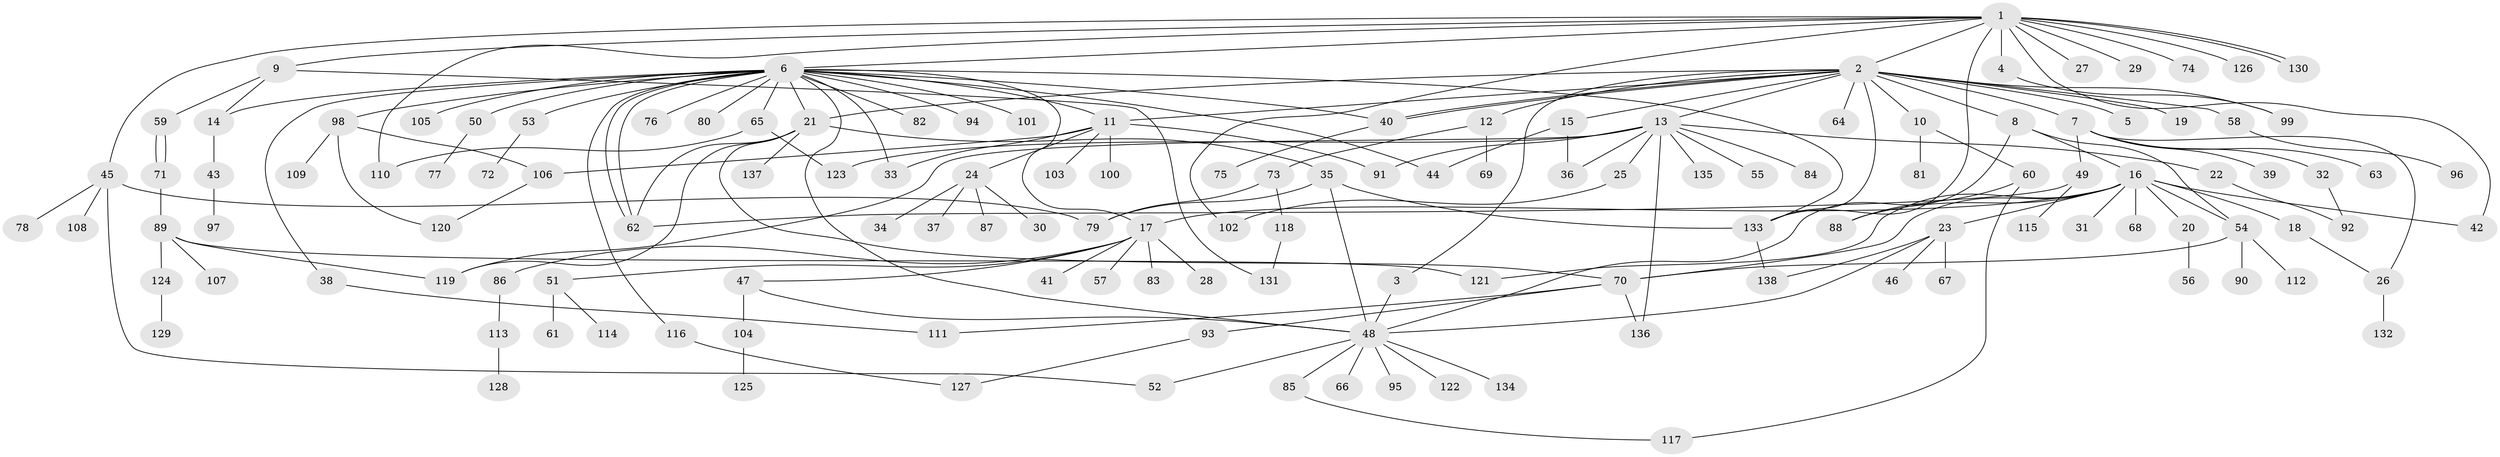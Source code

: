 // coarse degree distribution, {13: 0.010101010101010102, 18: 0.010101010101010102, 2: 0.23232323232323232, 1: 0.47474747474747475, 23: 0.010101010101010102, 5: 0.030303030303030304, 4: 0.0707070707070707, 7: 0.020202020202020204, 10: 0.020202020202020204, 3: 0.08080808080808081, 12: 0.020202020202020204, 6: 0.020202020202020204}
// Generated by graph-tools (version 1.1) at 2025/41/03/06/25 10:41:48]
// undirected, 138 vertices, 185 edges
graph export_dot {
graph [start="1"]
  node [color=gray90,style=filled];
  1;
  2;
  3;
  4;
  5;
  6;
  7;
  8;
  9;
  10;
  11;
  12;
  13;
  14;
  15;
  16;
  17;
  18;
  19;
  20;
  21;
  22;
  23;
  24;
  25;
  26;
  27;
  28;
  29;
  30;
  31;
  32;
  33;
  34;
  35;
  36;
  37;
  38;
  39;
  40;
  41;
  42;
  43;
  44;
  45;
  46;
  47;
  48;
  49;
  50;
  51;
  52;
  53;
  54;
  55;
  56;
  57;
  58;
  59;
  60;
  61;
  62;
  63;
  64;
  65;
  66;
  67;
  68;
  69;
  70;
  71;
  72;
  73;
  74;
  75;
  76;
  77;
  78;
  79;
  80;
  81;
  82;
  83;
  84;
  85;
  86;
  87;
  88;
  89;
  90;
  91;
  92;
  93;
  94;
  95;
  96;
  97;
  98;
  99;
  100;
  101;
  102;
  103;
  104;
  105;
  106;
  107;
  108;
  109;
  110;
  111;
  112;
  113;
  114;
  115;
  116;
  117;
  118;
  119;
  120;
  121;
  122;
  123;
  124;
  125;
  126;
  127;
  128;
  129;
  130;
  131;
  132;
  133;
  134;
  135;
  136;
  137;
  138;
  1 -- 2;
  1 -- 4;
  1 -- 6;
  1 -- 9;
  1 -- 27;
  1 -- 29;
  1 -- 42;
  1 -- 45;
  1 -- 74;
  1 -- 102;
  1 -- 110;
  1 -- 126;
  1 -- 130;
  1 -- 130;
  1 -- 133;
  2 -- 3;
  2 -- 5;
  2 -- 7;
  2 -- 8;
  2 -- 10;
  2 -- 11;
  2 -- 12;
  2 -- 13;
  2 -- 15;
  2 -- 19;
  2 -- 21;
  2 -- 40;
  2 -- 40;
  2 -- 58;
  2 -- 64;
  2 -- 99;
  2 -- 133;
  3 -- 48;
  4 -- 99;
  6 -- 11;
  6 -- 14;
  6 -- 17;
  6 -- 21;
  6 -- 33;
  6 -- 38;
  6 -- 40;
  6 -- 44;
  6 -- 48;
  6 -- 50;
  6 -- 53;
  6 -- 62;
  6 -- 62;
  6 -- 65;
  6 -- 76;
  6 -- 80;
  6 -- 82;
  6 -- 94;
  6 -- 98;
  6 -- 101;
  6 -- 105;
  6 -- 116;
  6 -- 133;
  7 -- 26;
  7 -- 32;
  7 -- 39;
  7 -- 49;
  7 -- 63;
  8 -- 16;
  8 -- 48;
  8 -- 54;
  9 -- 14;
  9 -- 59;
  9 -- 131;
  10 -- 60;
  10 -- 81;
  11 -- 24;
  11 -- 33;
  11 -- 91;
  11 -- 100;
  11 -- 103;
  11 -- 106;
  12 -- 69;
  12 -- 73;
  13 -- 22;
  13 -- 25;
  13 -- 36;
  13 -- 55;
  13 -- 84;
  13 -- 91;
  13 -- 119;
  13 -- 123;
  13 -- 135;
  13 -- 136;
  14 -- 43;
  15 -- 36;
  15 -- 44;
  16 -- 17;
  16 -- 18;
  16 -- 20;
  16 -- 23;
  16 -- 31;
  16 -- 42;
  16 -- 54;
  16 -- 68;
  16 -- 70;
  16 -- 88;
  16 -- 121;
  17 -- 28;
  17 -- 41;
  17 -- 47;
  17 -- 51;
  17 -- 57;
  17 -- 83;
  17 -- 86;
  18 -- 26;
  20 -- 56;
  21 -- 35;
  21 -- 62;
  21 -- 70;
  21 -- 119;
  21 -- 137;
  22 -- 92;
  23 -- 46;
  23 -- 48;
  23 -- 67;
  23 -- 138;
  24 -- 30;
  24 -- 34;
  24 -- 37;
  24 -- 87;
  25 -- 102;
  26 -- 132;
  32 -- 92;
  35 -- 48;
  35 -- 79;
  35 -- 133;
  38 -- 111;
  40 -- 75;
  43 -- 97;
  45 -- 52;
  45 -- 78;
  45 -- 79;
  45 -- 108;
  47 -- 48;
  47 -- 104;
  48 -- 52;
  48 -- 66;
  48 -- 85;
  48 -- 95;
  48 -- 122;
  48 -- 134;
  49 -- 62;
  49 -- 115;
  50 -- 77;
  51 -- 61;
  51 -- 114;
  53 -- 72;
  54 -- 70;
  54 -- 90;
  54 -- 112;
  58 -- 96;
  59 -- 71;
  59 -- 71;
  60 -- 88;
  60 -- 117;
  65 -- 110;
  65 -- 123;
  70 -- 93;
  70 -- 111;
  70 -- 136;
  71 -- 89;
  73 -- 79;
  73 -- 118;
  85 -- 117;
  86 -- 113;
  89 -- 107;
  89 -- 119;
  89 -- 121;
  89 -- 124;
  93 -- 127;
  98 -- 106;
  98 -- 109;
  98 -- 120;
  104 -- 125;
  106 -- 120;
  113 -- 128;
  116 -- 127;
  118 -- 131;
  124 -- 129;
  133 -- 138;
}
